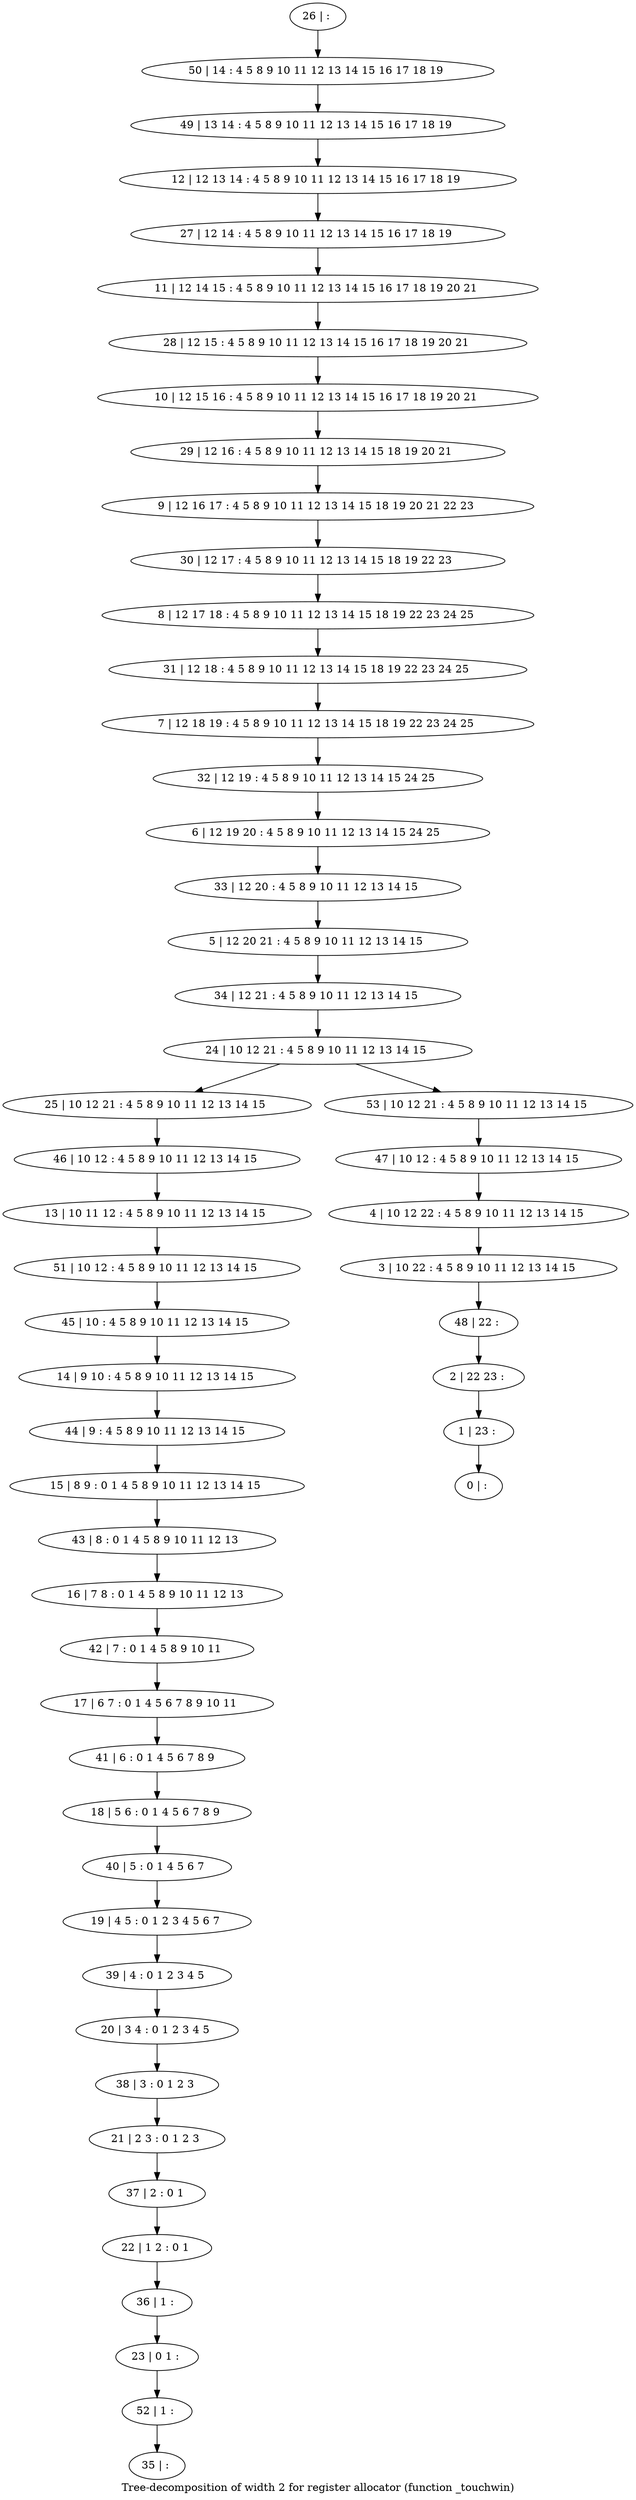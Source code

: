 digraph G {
graph [label="Tree-decomposition of width 2 for register allocator (function _touchwin)"]
0[label="0 | : "];
1[label="1 | 23 : "];
2[label="2 | 22 23 : "];
3[label="3 | 10 22 : 4 5 8 9 10 11 12 13 14 15 "];
4[label="4 | 10 12 22 : 4 5 8 9 10 11 12 13 14 15 "];
5[label="5 | 12 20 21 : 4 5 8 9 10 11 12 13 14 15 "];
6[label="6 | 12 19 20 : 4 5 8 9 10 11 12 13 14 15 24 25 "];
7[label="7 | 12 18 19 : 4 5 8 9 10 11 12 13 14 15 18 19 22 23 24 25 "];
8[label="8 | 12 17 18 : 4 5 8 9 10 11 12 13 14 15 18 19 22 23 24 25 "];
9[label="9 | 12 16 17 : 4 5 8 9 10 11 12 13 14 15 18 19 20 21 22 23 "];
10[label="10 | 12 15 16 : 4 5 8 9 10 11 12 13 14 15 16 17 18 19 20 21 "];
11[label="11 | 12 14 15 : 4 5 8 9 10 11 12 13 14 15 16 17 18 19 20 21 "];
12[label="12 | 12 13 14 : 4 5 8 9 10 11 12 13 14 15 16 17 18 19 "];
13[label="13 | 10 11 12 : 4 5 8 9 10 11 12 13 14 15 "];
14[label="14 | 9 10 : 4 5 8 9 10 11 12 13 14 15 "];
15[label="15 | 8 9 : 0 1 4 5 8 9 10 11 12 13 14 15 "];
16[label="16 | 7 8 : 0 1 4 5 8 9 10 11 12 13 "];
17[label="17 | 6 7 : 0 1 4 5 6 7 8 9 10 11 "];
18[label="18 | 5 6 : 0 1 4 5 6 7 8 9 "];
19[label="19 | 4 5 : 0 1 2 3 4 5 6 7 "];
20[label="20 | 3 4 : 0 1 2 3 4 5 "];
21[label="21 | 2 3 : 0 1 2 3 "];
22[label="22 | 1 2 : 0 1 "];
23[label="23 | 0 1 : "];
24[label="24 | 10 12 21 : 4 5 8 9 10 11 12 13 14 15 "];
25[label="25 | 10 12 21 : 4 5 8 9 10 11 12 13 14 15 "];
26[label="26 | : "];
27[label="27 | 12 14 : 4 5 8 9 10 11 12 13 14 15 16 17 18 19 "];
28[label="28 | 12 15 : 4 5 8 9 10 11 12 13 14 15 16 17 18 19 20 21 "];
29[label="29 | 12 16 : 4 5 8 9 10 11 12 13 14 15 18 19 20 21 "];
30[label="30 | 12 17 : 4 5 8 9 10 11 12 13 14 15 18 19 22 23 "];
31[label="31 | 12 18 : 4 5 8 9 10 11 12 13 14 15 18 19 22 23 24 25 "];
32[label="32 | 12 19 : 4 5 8 9 10 11 12 13 14 15 24 25 "];
33[label="33 | 12 20 : 4 5 8 9 10 11 12 13 14 15 "];
34[label="34 | 12 21 : 4 5 8 9 10 11 12 13 14 15 "];
35[label="35 | : "];
36[label="36 | 1 : "];
37[label="37 | 2 : 0 1 "];
38[label="38 | 3 : 0 1 2 3 "];
39[label="39 | 4 : 0 1 2 3 4 5 "];
40[label="40 | 5 : 0 1 4 5 6 7 "];
41[label="41 | 6 : 0 1 4 5 6 7 8 9 "];
42[label="42 | 7 : 0 1 4 5 8 9 10 11 "];
43[label="43 | 8 : 0 1 4 5 8 9 10 11 12 13 "];
44[label="44 | 9 : 4 5 8 9 10 11 12 13 14 15 "];
45[label="45 | 10 : 4 5 8 9 10 11 12 13 14 15 "];
46[label="46 | 10 12 : 4 5 8 9 10 11 12 13 14 15 "];
47[label="47 | 10 12 : 4 5 8 9 10 11 12 13 14 15 "];
48[label="48 | 22 : "];
49[label="49 | 13 14 : 4 5 8 9 10 11 12 13 14 15 16 17 18 19 "];
50[label="50 | 14 : 4 5 8 9 10 11 12 13 14 15 16 17 18 19 "];
51[label="51 | 10 12 : 4 5 8 9 10 11 12 13 14 15 "];
52[label="52 | 1 : "];
53[label="53 | 10 12 21 : 4 5 8 9 10 11 12 13 14 15 "];
36->23 ;
22->36 ;
37->22 ;
21->37 ;
38->21 ;
20->38 ;
39->20 ;
19->39 ;
40->19 ;
18->40 ;
41->18 ;
17->41 ;
42->17 ;
16->42 ;
43->16 ;
15->43 ;
44->15 ;
14->44 ;
45->14 ;
46->13 ;
25->46 ;
51->45 ;
13->51 ;
52->35 ;
23->52 ;
26->50 ;
50->49 ;
49->12 ;
12->27 ;
27->11 ;
11->28 ;
28->10 ;
10->29 ;
29->9 ;
9->30 ;
30->8 ;
8->31 ;
31->7 ;
7->32 ;
32->6 ;
6->33 ;
33->5 ;
5->34 ;
34->24 ;
47->4 ;
4->3 ;
3->48 ;
48->2 ;
2->1 ;
1->0 ;
53->47 ;
24->25 ;
24->53 ;
}
